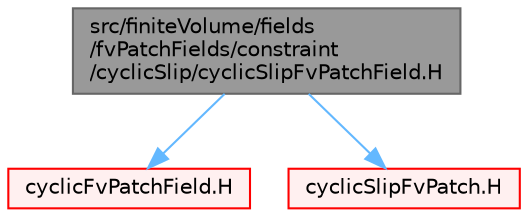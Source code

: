 digraph "src/finiteVolume/fields/fvPatchFields/constraint/cyclicSlip/cyclicSlipFvPatchField.H"
{
 // LATEX_PDF_SIZE
  bgcolor="transparent";
  edge [fontname=Helvetica,fontsize=10,labelfontname=Helvetica,labelfontsize=10];
  node [fontname=Helvetica,fontsize=10,shape=box,height=0.2,width=0.4];
  Node1 [id="Node000001",label="src/finiteVolume/fields\l/fvPatchFields/constraint\l/cyclicSlip/cyclicSlipFvPatchField.H",height=0.2,width=0.4,color="gray40", fillcolor="grey60", style="filled", fontcolor="black",tooltip=" "];
  Node1 -> Node2 [id="edge1_Node000001_Node000002",color="steelblue1",style="solid",tooltip=" "];
  Node2 [id="Node000002",label="cyclicFvPatchField.H",height=0.2,width=0.4,color="red", fillcolor="#FFF0F0", style="filled",URL="$cyclicFvPatchField_8H.html",tooltip=" "];
  Node1 -> Node287 [id="edge2_Node000001_Node000287",color="steelblue1",style="solid",tooltip=" "];
  Node287 [id="Node000287",label="cyclicSlipFvPatch.H",height=0.2,width=0.4,color="red", fillcolor="#FFF0F0", style="filled",URL="$cyclicSlipFvPatch_8H.html",tooltip=" "];
}
